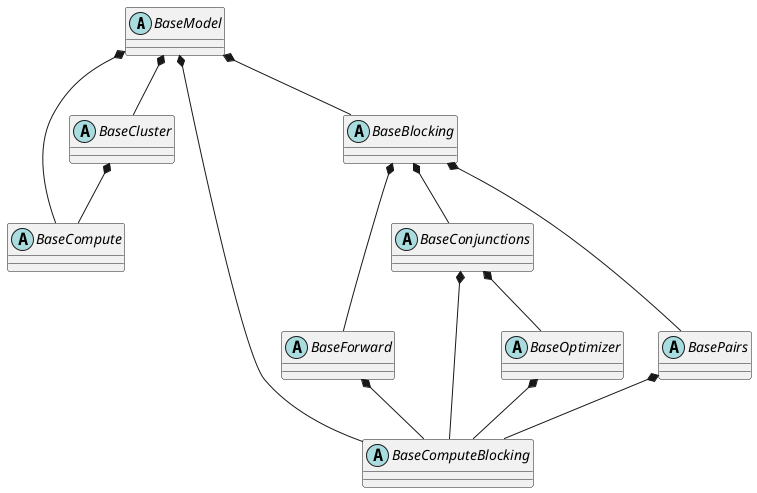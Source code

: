 @startuml Class Hierarchy

'---------------------Abstract Nodes------------------------------'

abstract class BaseModel

'compute'
abstract class BaseCompute
abstract class BaseComputeBlocking

'blocking'
abstract class BaseBlocking
abstract class BaseForward
abstract class BaseConjunctions
abstract class BasePairs
abstract class BaseOptimizer

'clustering'
abstract class BaseCluster

'---------------------Edges------------------------------'

'api'
' BaseModel <|-- "ext" Dedupe
' BaseModel <|-- "ext" RecordLinkage
' BaseModel <|-- "ext" Fapi
BaseModel *-- BaseCompute
BaseModel *-- BaseComputeBlocking
BaseModel *-- BaseBlocking
BaseModel *-- BaseCluster
' BaseModel *-- Setting

'blocking
BaseBlocking *-- BaseForward
BaseBlocking *-- BasePairs
BaseBlocking *-- BaseConjunctions

BaseConjunctions *-- BaseOptimizer
' BaseBlocking <|-- "ext" Blocking
' BaseForward <|-- "ext" Forward
' BasePairs <|-- "ext" Pairs
' BaseConjunctions <|-- "ext" Conjunctions
' BaseOptimizer <|-- "ext" DynamicProgram

' BaseForward <|-- BlockSchemes
' BaseConjunctions <|-- BlockSchemes
' BaseOptimizer <|-- BlockSchemes

'clustering
' BaseCluster <|-- "ext" ConnectedComponents

'compute
BaseForward *-- BaseComputeBlocking
BasePairs *-- BaseComputeBlocking
BaseConjunctions *-- BaseComputeBlocking
BaseOptimizer *-- BaseComputeBlocking
BaseCluster *-- BaseCompute

@enduml
